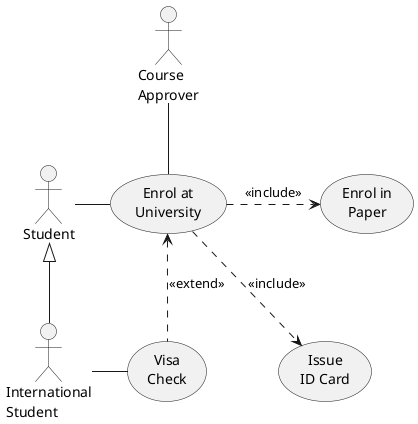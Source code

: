 @startuml
actor :Course\nApprover: as Approver
actor :Student: as Student
actor :International\nStudent: as International

usecase (Enrol at\nUniversity) as EnrolUni
usecase (Enrol in\nPaper) as EnrolPaper
usecase (Visa\nCheck) as Visa
usecase (Issue\nID Card) as Card

Approver -- EnrolUni
Student <|-- International
EnrolUni <.. Visa : <<extend>>
EnrolUni .> EnrolPaper : <<include>>
Student - EnrolUni
International - Visa
EnrolPaper -[hidden]down- Card
EnrolUni ..> Card : <<include>>
@enduml